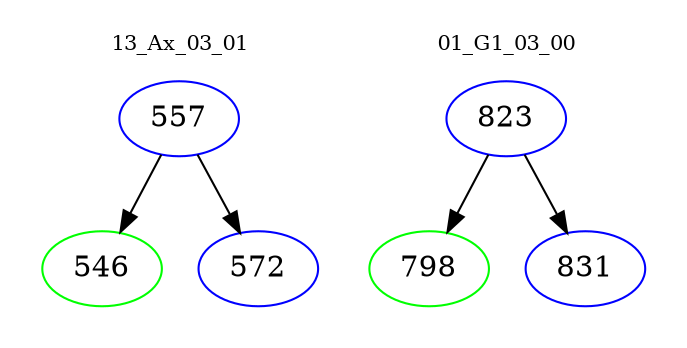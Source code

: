 digraph{
subgraph cluster_0 {
color = white
label = "13_Ax_03_01";
fontsize=10;
T0_557 [label="557", color="blue"]
T0_557 -> T0_546 [color="black"]
T0_546 [label="546", color="green"]
T0_557 -> T0_572 [color="black"]
T0_572 [label="572", color="blue"]
}
subgraph cluster_1 {
color = white
label = "01_G1_03_00";
fontsize=10;
T1_823 [label="823", color="blue"]
T1_823 -> T1_798 [color="black"]
T1_798 [label="798", color="green"]
T1_823 -> T1_831 [color="black"]
T1_831 [label="831", color="blue"]
}
}
